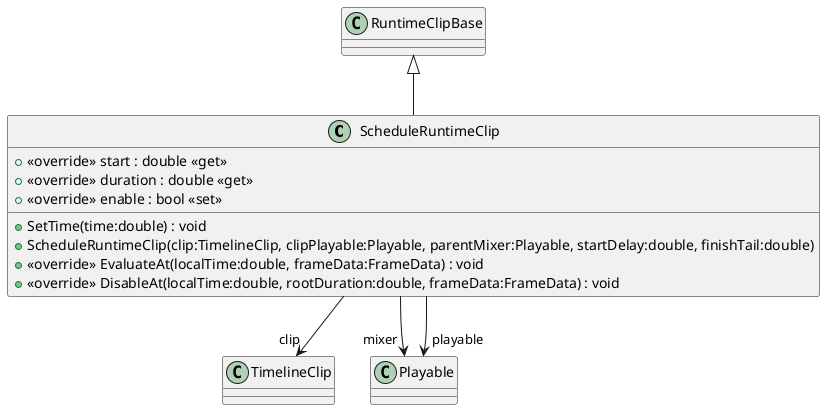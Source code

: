 @startuml
class ScheduleRuntimeClip {
    + <<override>> start : double <<get>>
    + <<override>> duration : double <<get>>
    + SetTime(time:double) : void
    + ScheduleRuntimeClip(clip:TimelineClip, clipPlayable:Playable, parentMixer:Playable, startDelay:double, finishTail:double)
    + <<override>> enable : bool <<set>>
    + <<override>> EvaluateAt(localTime:double, frameData:FrameData) : void
    + <<override>> DisableAt(localTime:double, rootDuration:double, frameData:FrameData) : void
}
RuntimeClipBase <|-- ScheduleRuntimeClip
ScheduleRuntimeClip --> "clip" TimelineClip
ScheduleRuntimeClip --> "mixer" Playable
ScheduleRuntimeClip --> "playable" Playable
@enduml

